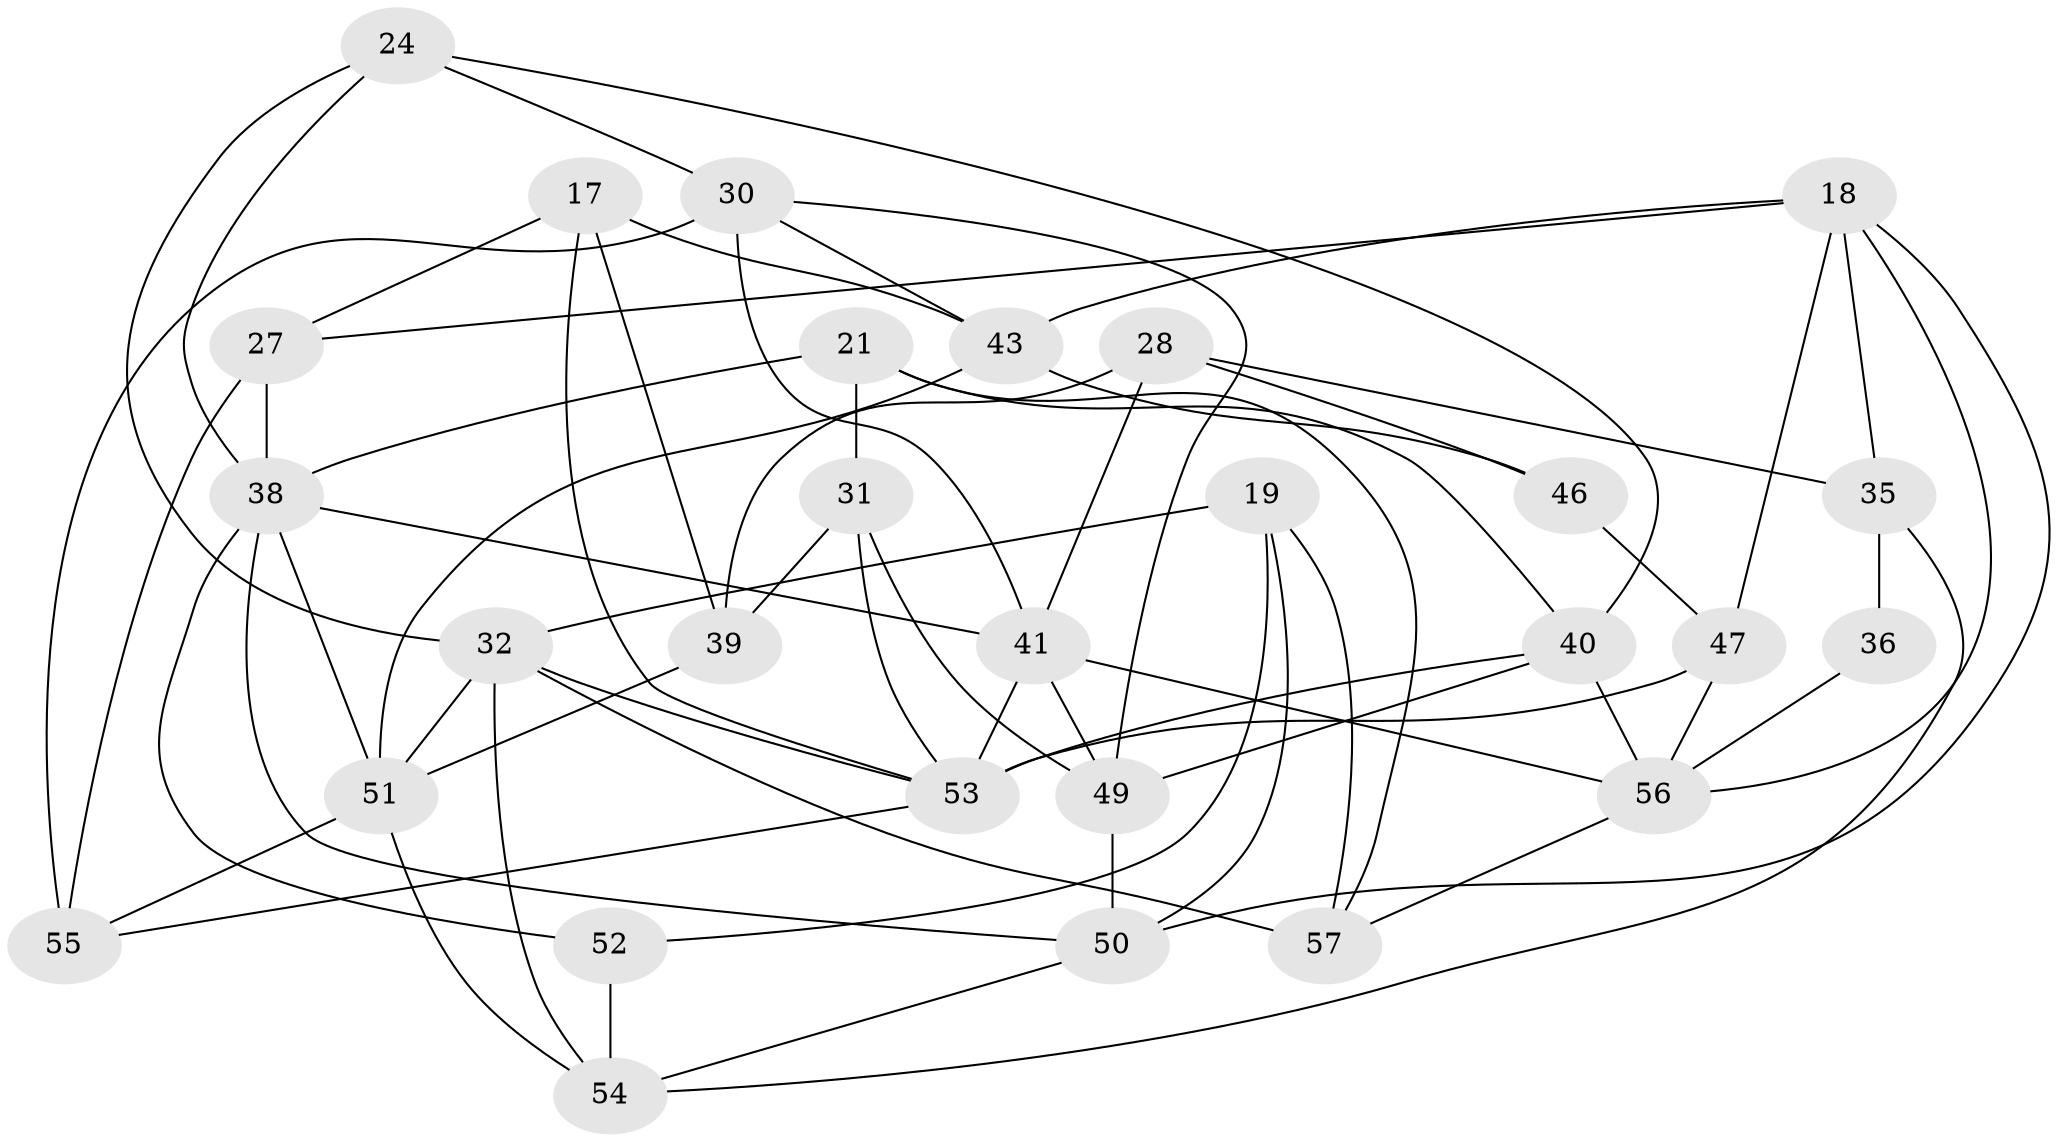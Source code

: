 // original degree distribution, {4: 1.0}
// Generated by graph-tools (version 1.1) at 2025/03/03/04/25 22:03:41]
// undirected, 28 vertices, 65 edges
graph export_dot {
graph [start="1"]
  node [color=gray90,style=filled];
  17;
  18 [super="+13"];
  19;
  21;
  24;
  27 [super="+8"];
  28;
  30 [super="+6"];
  31;
  32 [super="+12+26"];
  35;
  36;
  38 [super="+25"];
  39;
  40 [super="+1+11"];
  41 [super="+33"];
  43 [super="+9"];
  46;
  47;
  49 [super="+5"];
  50 [super="+44"];
  51 [super="+45+14"];
  52 [super="+48"];
  53 [super="+22+16"];
  54 [super="+34"];
  55 [super="+37"];
  56 [super="+4+42"];
  57 [super="+7"];
  17 -- 27;
  17 -- 39;
  17 -- 43;
  17 -- 53;
  18 -- 47;
  18 -- 43;
  18 -- 27;
  18 -- 56;
  18 -- 35;
  18 -- 50;
  19 -- 32;
  19 -- 52;
  19 -- 50;
  19 -- 57;
  21 -- 31;
  21 -- 38;
  21 -- 40;
  21 -- 57;
  24 -- 30;
  24 -- 40;
  24 -- 38;
  24 -- 32;
  27 -- 38 [weight=2];
  27 -- 55 [weight=2];
  28 -- 46;
  28 -- 35;
  28 -- 39;
  28 -- 41;
  30 -- 43;
  30 -- 55 [weight=2];
  30 -- 41;
  30 -- 49;
  31 -- 49;
  31 -- 39;
  31 -- 53;
  32 -- 57 [weight=3];
  32 -- 53;
  32 -- 54 [weight=2];
  32 -- 51 [weight=2];
  35 -- 54;
  35 -- 36;
  36 -- 56 [weight=3];
  38 -- 52 [weight=2];
  38 -- 41;
  38 -- 50;
  38 -- 51 [weight=2];
  39 -- 51;
  40 -- 53 [weight=3];
  40 -- 56 [weight=2];
  40 -- 49;
  41 -- 56 [weight=2];
  41 -- 49;
  41 -- 53 [weight=2];
  43 -- 46 [weight=2];
  43 -- 51;
  46 -- 47;
  47 -- 56;
  47 -- 53;
  49 -- 50 [weight=2];
  50 -- 54;
  51 -- 55;
  51 -- 54;
  52 -- 54 [weight=3];
  53 -- 55;
  56 -- 57;
}
